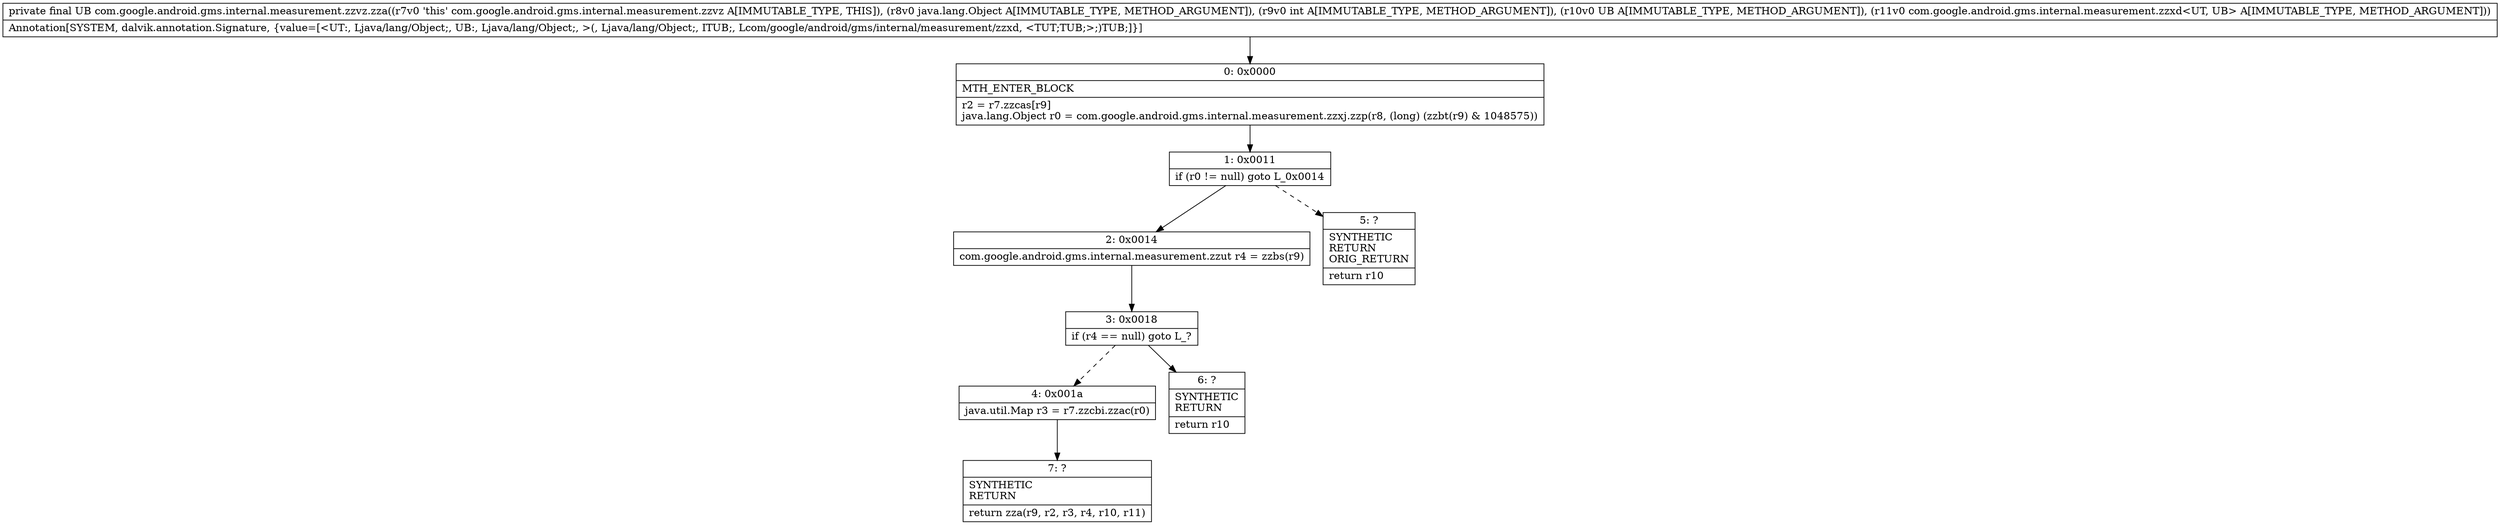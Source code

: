 digraph "CFG forcom.google.android.gms.internal.measurement.zzvz.zza(Ljava\/lang\/Object;ILjava\/lang\/Object;Lcom\/google\/android\/gms\/internal\/measurement\/zzxd;)Ljava\/lang\/Object;" {
Node_0 [shape=record,label="{0\:\ 0x0000|MTH_ENTER_BLOCK\l|r2 = r7.zzcas[r9]\ljava.lang.Object r0 = com.google.android.gms.internal.measurement.zzxj.zzp(r8, (long) (zzbt(r9) & 1048575))\l}"];
Node_1 [shape=record,label="{1\:\ 0x0011|if (r0 != null) goto L_0x0014\l}"];
Node_2 [shape=record,label="{2\:\ 0x0014|com.google.android.gms.internal.measurement.zzut r4 = zzbs(r9)\l}"];
Node_3 [shape=record,label="{3\:\ 0x0018|if (r4 == null) goto L_?\l}"];
Node_4 [shape=record,label="{4\:\ 0x001a|java.util.Map r3 = r7.zzcbi.zzac(r0)\l}"];
Node_5 [shape=record,label="{5\:\ ?|SYNTHETIC\lRETURN\lORIG_RETURN\l|return r10\l}"];
Node_6 [shape=record,label="{6\:\ ?|SYNTHETIC\lRETURN\l|return r10\l}"];
Node_7 [shape=record,label="{7\:\ ?|SYNTHETIC\lRETURN\l|return zza(r9, r2, r3, r4, r10, r11)\l}"];
MethodNode[shape=record,label="{private final UB com.google.android.gms.internal.measurement.zzvz.zza((r7v0 'this' com.google.android.gms.internal.measurement.zzvz A[IMMUTABLE_TYPE, THIS]), (r8v0 java.lang.Object A[IMMUTABLE_TYPE, METHOD_ARGUMENT]), (r9v0 int A[IMMUTABLE_TYPE, METHOD_ARGUMENT]), (r10v0 UB A[IMMUTABLE_TYPE, METHOD_ARGUMENT]), (r11v0 com.google.android.gms.internal.measurement.zzxd\<UT, UB\> A[IMMUTABLE_TYPE, METHOD_ARGUMENT]))  | Annotation[SYSTEM, dalvik.annotation.Signature, \{value=[\<UT:, Ljava\/lang\/Object;, UB:, Ljava\/lang\/Object;, \>(, Ljava\/lang\/Object;, ITUB;, Lcom\/google\/android\/gms\/internal\/measurement\/zzxd, \<TUT;TUB;\>;)TUB;]\}]\l}"];
MethodNode -> Node_0;
Node_0 -> Node_1;
Node_1 -> Node_2;
Node_1 -> Node_5[style=dashed];
Node_2 -> Node_3;
Node_3 -> Node_4[style=dashed];
Node_3 -> Node_6;
Node_4 -> Node_7;
}

